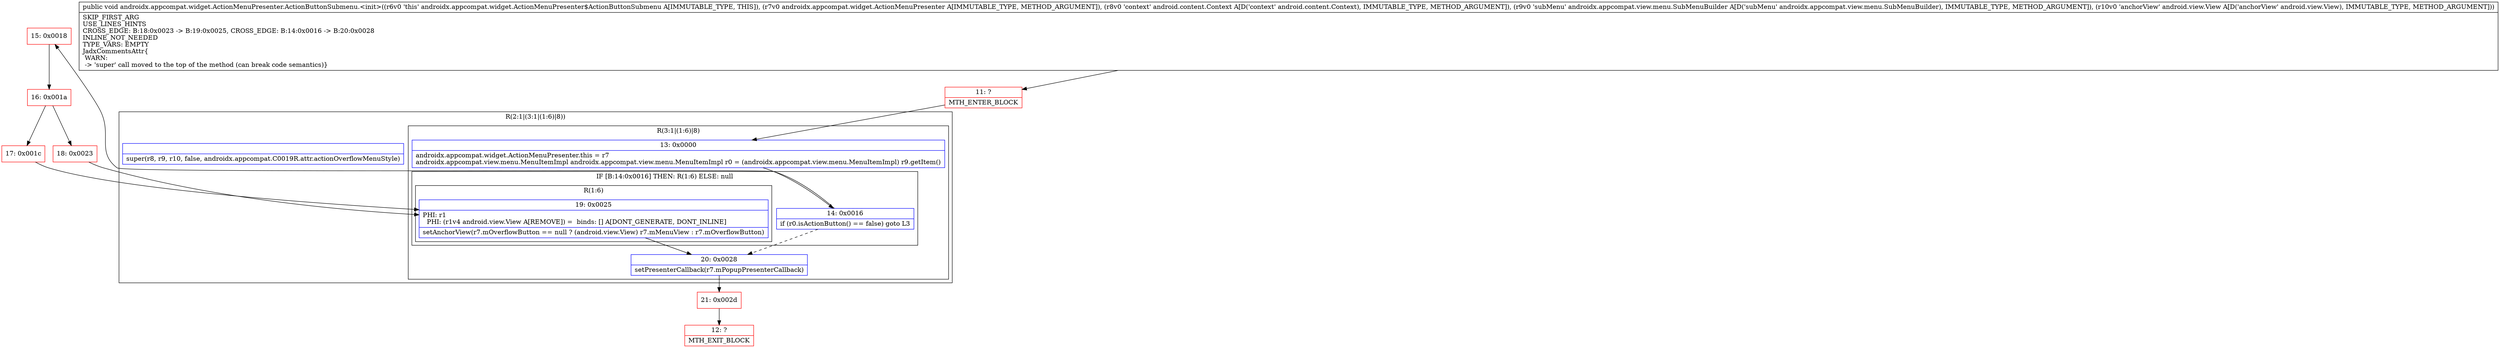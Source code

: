 digraph "CFG forandroidx.appcompat.widget.ActionMenuPresenter.ActionButtonSubmenu.\<init\>(Landroidx\/appcompat\/widget\/ActionMenuPresenter;Landroid\/content\/Context;Landroidx\/appcompat\/view\/menu\/SubMenuBuilder;Landroid\/view\/View;)V" {
subgraph cluster_Region_883303808 {
label = "R(2:1|(3:1|(1:6)|8))";
node [shape=record,color=blue];
Node_InsnContainer_146512202 [shape=record,label="{|super(r8, r9, r10, false, androidx.appcompat.C0019R.attr.actionOverflowMenuStyle)\l}"];
subgraph cluster_Region_232795488 {
label = "R(3:1|(1:6)|8)";
node [shape=record,color=blue];
Node_13 [shape=record,label="{13\:\ 0x0000|androidx.appcompat.widget.ActionMenuPresenter.this = r7\landroidx.appcompat.view.menu.MenuItemImpl androidx.appcompat.view.menu.MenuItemImpl r0 = (androidx.appcompat.view.menu.MenuItemImpl) r9.getItem()\l}"];
subgraph cluster_IfRegion_1397707531 {
label = "IF [B:14:0x0016] THEN: R(1:6) ELSE: null";
node [shape=record,color=blue];
Node_14 [shape=record,label="{14\:\ 0x0016|if (r0.isActionButton() == false) goto L3\l}"];
subgraph cluster_Region_523617813 {
label = "R(1:6)";
node [shape=record,color=blue];
Node_19 [shape=record,label="{19\:\ 0x0025|PHI: r1 \l  PHI: (r1v4 android.view.View A[REMOVE]) =  binds: [] A[DONT_GENERATE, DONT_INLINE]\l|setAnchorView(r7.mOverflowButton == null ? (android.view.View) r7.mMenuView : r7.mOverflowButton)\l}"];
}
}
Node_20 [shape=record,label="{20\:\ 0x0028|setPresenterCallback(r7.mPopupPresenterCallback)\l}"];
}
}
Node_11 [shape=record,color=red,label="{11\:\ ?|MTH_ENTER_BLOCK\l}"];
Node_15 [shape=record,color=red,label="{15\:\ 0x0018}"];
Node_16 [shape=record,color=red,label="{16\:\ 0x001a}"];
Node_17 [shape=record,color=red,label="{17\:\ 0x001c}"];
Node_18 [shape=record,color=red,label="{18\:\ 0x0023}"];
Node_21 [shape=record,color=red,label="{21\:\ 0x002d}"];
Node_12 [shape=record,color=red,label="{12\:\ ?|MTH_EXIT_BLOCK\l}"];
MethodNode[shape=record,label="{public void androidx.appcompat.widget.ActionMenuPresenter.ActionButtonSubmenu.\<init\>((r6v0 'this' androidx.appcompat.widget.ActionMenuPresenter$ActionButtonSubmenu A[IMMUTABLE_TYPE, THIS]), (r7v0 androidx.appcompat.widget.ActionMenuPresenter A[IMMUTABLE_TYPE, METHOD_ARGUMENT]), (r8v0 'context' android.content.Context A[D('context' android.content.Context), IMMUTABLE_TYPE, METHOD_ARGUMENT]), (r9v0 'subMenu' androidx.appcompat.view.menu.SubMenuBuilder A[D('subMenu' androidx.appcompat.view.menu.SubMenuBuilder), IMMUTABLE_TYPE, METHOD_ARGUMENT]), (r10v0 'anchorView' android.view.View A[D('anchorView' android.view.View), IMMUTABLE_TYPE, METHOD_ARGUMENT]))  | SKIP_FIRST_ARG\lUSE_LINES_HINTS\lCROSS_EDGE: B:18:0x0023 \-\> B:19:0x0025, CROSS_EDGE: B:14:0x0016 \-\> B:20:0x0028\lINLINE_NOT_NEEDED\lTYPE_VARS: EMPTY\lJadxCommentsAttr\{\l WARN: \l \-\> 'super' call moved to the top of the method (can break code semantics)\}\l}"];
MethodNode -> Node_11;Node_13 -> Node_14;
Node_14 -> Node_15;
Node_14 -> Node_20[style=dashed];
Node_19 -> Node_20;
Node_20 -> Node_21;
Node_11 -> Node_13;
Node_15 -> Node_16;
Node_16 -> Node_17;
Node_16 -> Node_18;
Node_17 -> Node_19;
Node_18 -> Node_19;
Node_21 -> Node_12;
}

